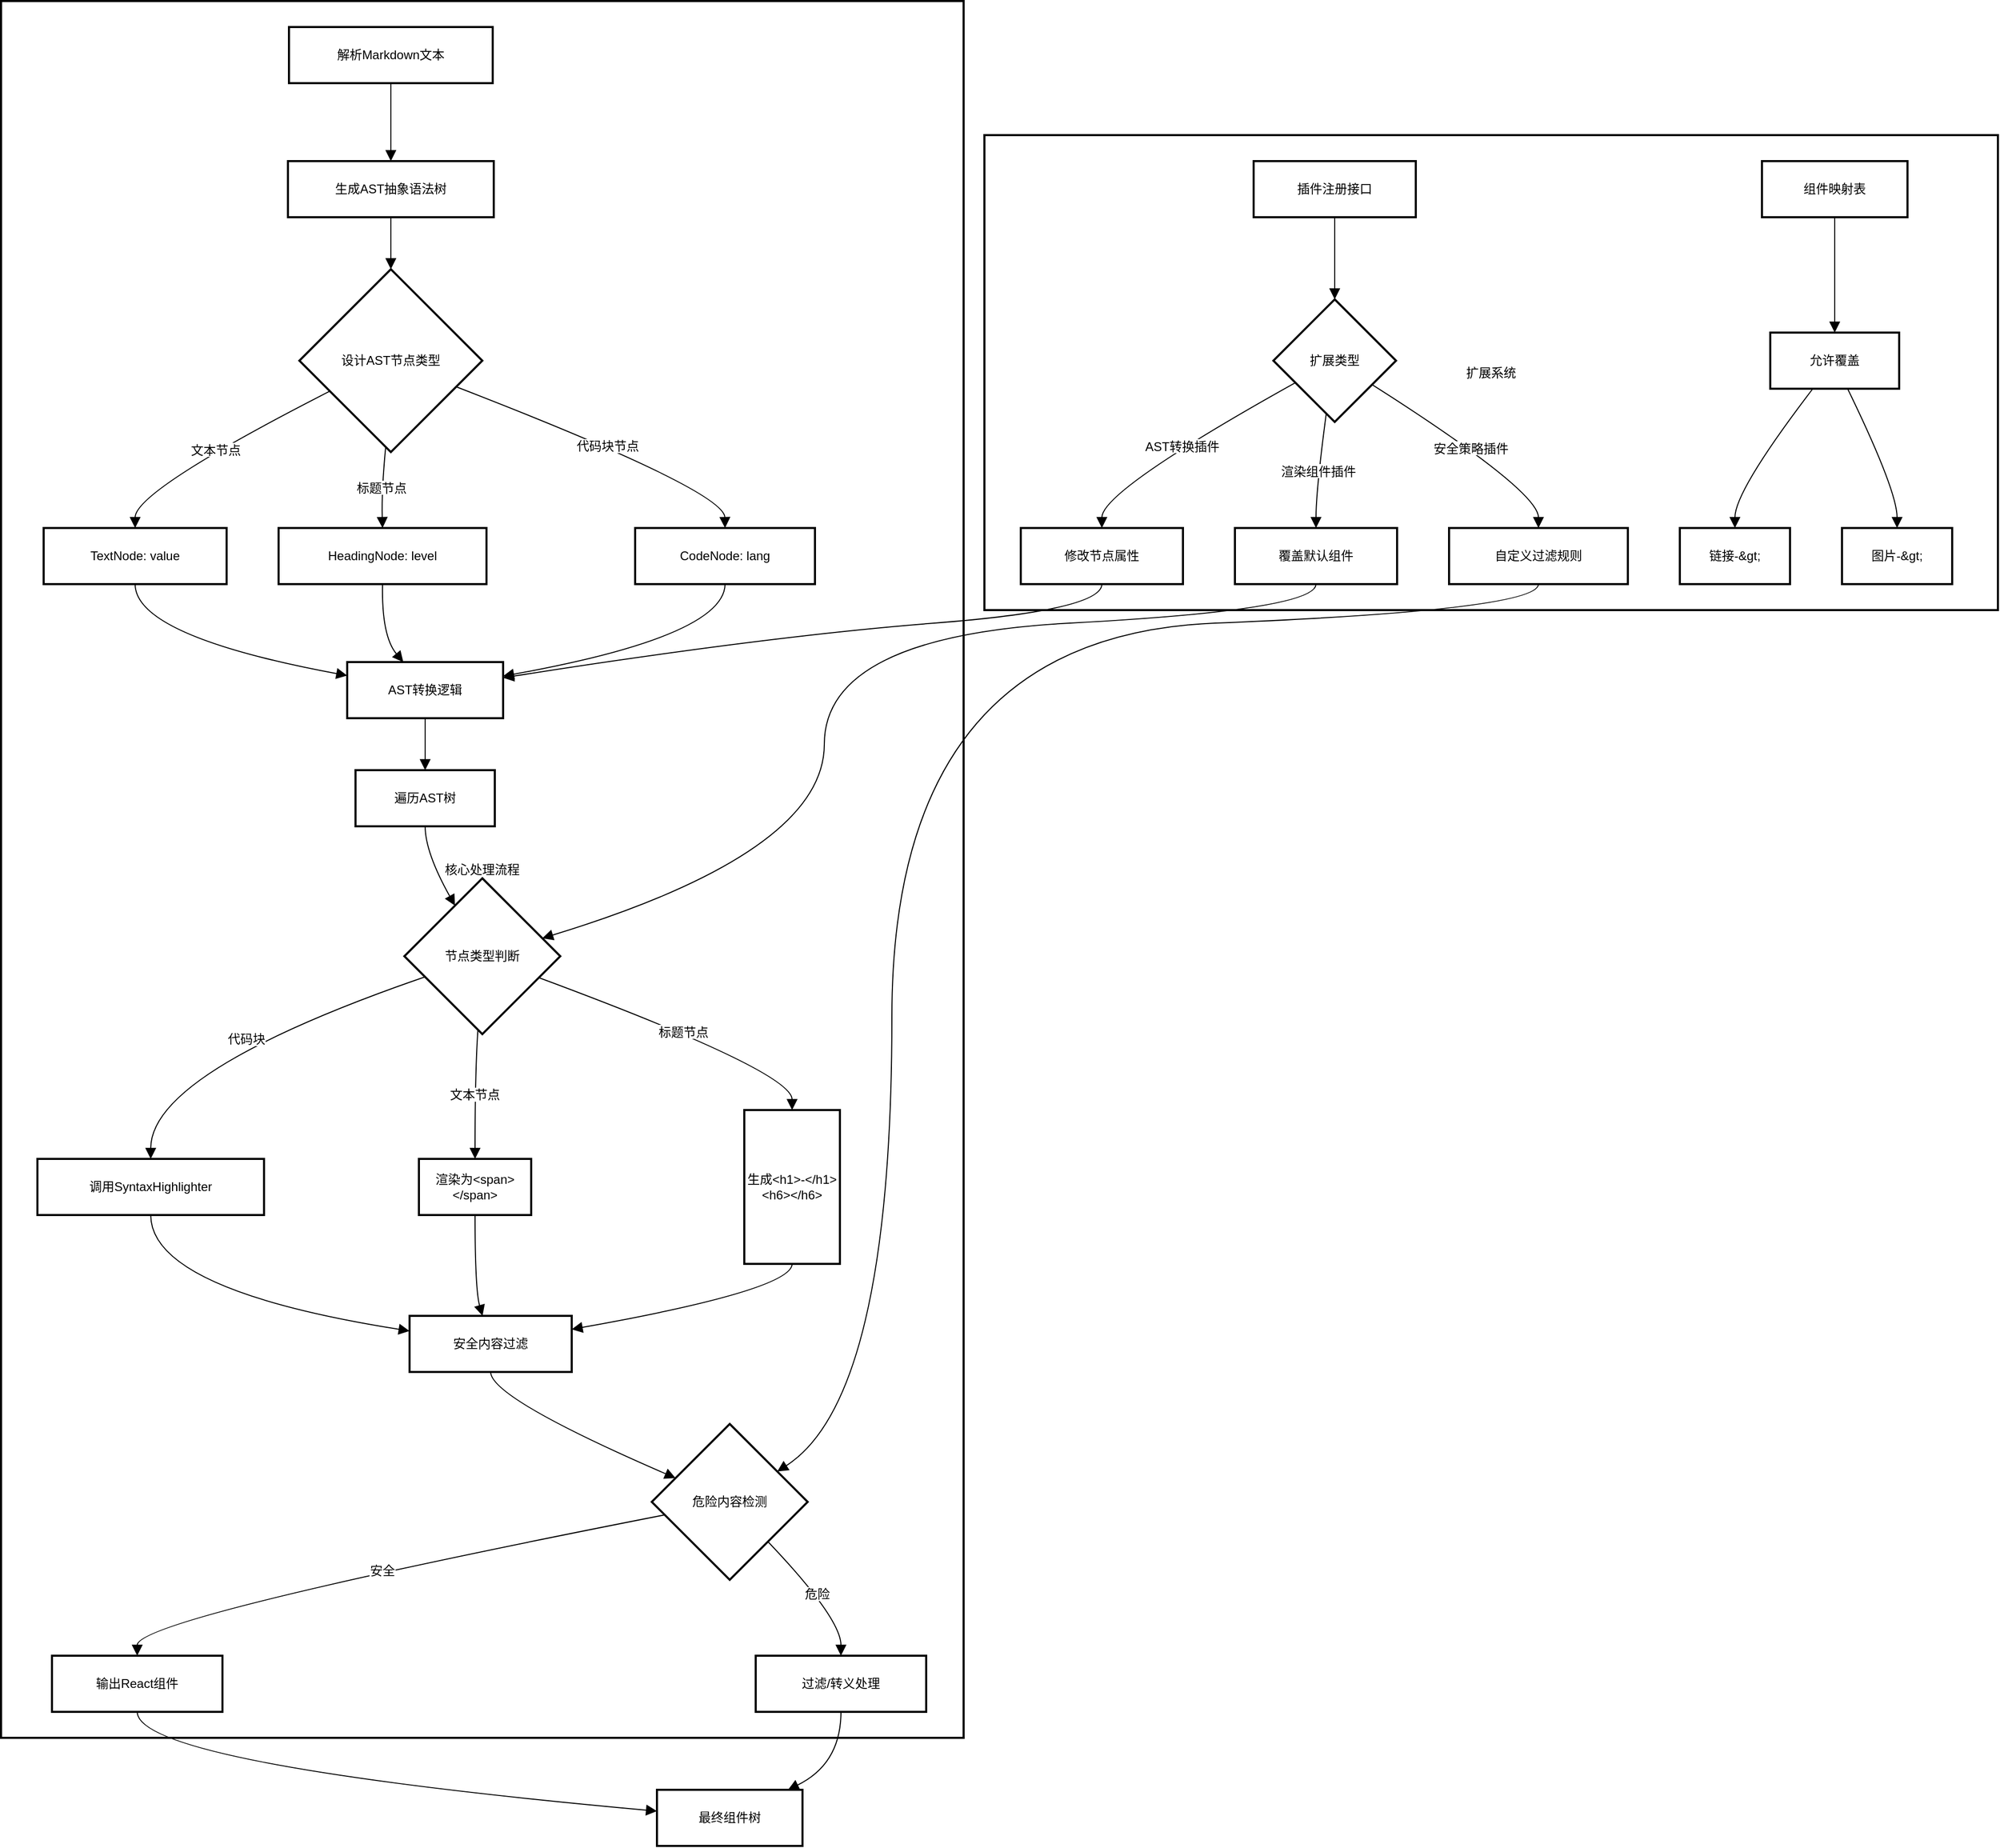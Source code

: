 <mxfile version="26.2.8">
  <diagram name="第 1 页" id="Wi9txF0giXQRNz0Yijz0">
    <mxGraphModel dx="2954" dy="1661" grid="0" gridSize="10" guides="1" tooltips="1" connect="1" arrows="1" fold="1" page="0" pageScale="1" pageWidth="1169" pageHeight="827" math="0" shadow="0">
      <root>
        <mxCell id="0" />
        <mxCell id="1" parent="0" />
        <mxCell id="5-j3a0Fay3BVGRqRBphG-1" value="扩展系统" style="whiteSpace=wrap;strokeWidth=2;" vertex="1" parent="1">
          <mxGeometry x="966" y="149" width="975" height="457" as="geometry" />
        </mxCell>
        <mxCell id="5-j3a0Fay3BVGRqRBphG-2" value="核心处理流程" style="whiteSpace=wrap;strokeWidth=2;" vertex="1" parent="1">
          <mxGeometry x="20" y="20" width="926" height="1671" as="geometry" />
        </mxCell>
        <mxCell id="5-j3a0Fay3BVGRqRBphG-3" value="解析Markdown文本" style="whiteSpace=wrap;strokeWidth=2;" vertex="1" parent="1">
          <mxGeometry x="297" y="45" width="196" height="54" as="geometry" />
        </mxCell>
        <mxCell id="5-j3a0Fay3BVGRqRBphG-4" value="生成AST抽象语法树" style="whiteSpace=wrap;strokeWidth=2;" vertex="1" parent="1">
          <mxGeometry x="296" y="174" width="198" height="54" as="geometry" />
        </mxCell>
        <mxCell id="5-j3a0Fay3BVGRqRBphG-5" value="设计AST节点类型" style="rhombus;strokeWidth=2;whiteSpace=wrap;" vertex="1" parent="1">
          <mxGeometry x="307" y="278" width="176" height="176" as="geometry" />
        </mxCell>
        <mxCell id="5-j3a0Fay3BVGRqRBphG-6" value="TextNode: value" style="whiteSpace=wrap;strokeWidth=2;" vertex="1" parent="1">
          <mxGeometry x="61" y="527" width="176" height="54" as="geometry" />
        </mxCell>
        <mxCell id="5-j3a0Fay3BVGRqRBphG-7" value="HeadingNode: level" style="whiteSpace=wrap;strokeWidth=2;" vertex="1" parent="1">
          <mxGeometry x="287" y="527" width="200" height="54" as="geometry" />
        </mxCell>
        <mxCell id="5-j3a0Fay3BVGRqRBphG-8" value="CodeNode: lang" style="whiteSpace=wrap;strokeWidth=2;" vertex="1" parent="1">
          <mxGeometry x="630" y="527" width="173" height="54" as="geometry" />
        </mxCell>
        <mxCell id="5-j3a0Fay3BVGRqRBphG-9" value="AST转换逻辑" style="whiteSpace=wrap;strokeWidth=2;" vertex="1" parent="1">
          <mxGeometry x="353" y="656" width="150" height="54" as="geometry" />
        </mxCell>
        <mxCell id="5-j3a0Fay3BVGRqRBphG-10" value="遍历AST树" style="whiteSpace=wrap;strokeWidth=2;" vertex="1" parent="1">
          <mxGeometry x="361" y="760" width="134" height="54" as="geometry" />
        </mxCell>
        <mxCell id="5-j3a0Fay3BVGRqRBphG-11" value="节点类型判断" style="rhombus;strokeWidth=2;whiteSpace=wrap;" vertex="1" parent="1">
          <mxGeometry x="408" y="864" width="150" height="150" as="geometry" />
        </mxCell>
        <mxCell id="5-j3a0Fay3BVGRqRBphG-12" value="渲染为&lt;span&gt;&lt;/span&gt;" style="whiteSpace=wrap;strokeWidth=2;" vertex="1" parent="1">
          <mxGeometry x="422" y="1134" width="108" height="54" as="geometry" />
        </mxCell>
        <mxCell id="5-j3a0Fay3BVGRqRBphG-13" value="生成&lt;h1&gt;-&lt;/h1&gt;&lt;h6&gt;&lt;/h6&gt;" style="whiteSpace=wrap;strokeWidth=2;" vertex="1" parent="1">
          <mxGeometry x="735" y="1087" width="92" height="148" as="geometry" />
        </mxCell>
        <mxCell id="5-j3a0Fay3BVGRqRBphG-14" value="调用SyntaxHighlighter" style="whiteSpace=wrap;strokeWidth=2;" vertex="1" parent="1">
          <mxGeometry x="55" y="1134" width="218" height="54" as="geometry" />
        </mxCell>
        <mxCell id="5-j3a0Fay3BVGRqRBphG-15" value="安全内容过滤" style="whiteSpace=wrap;strokeWidth=2;" vertex="1" parent="1">
          <mxGeometry x="413" y="1285" width="156" height="54" as="geometry" />
        </mxCell>
        <mxCell id="5-j3a0Fay3BVGRqRBphG-16" value="危险内容检测" style="rhombus;strokeWidth=2;whiteSpace=wrap;" vertex="1" parent="1">
          <mxGeometry x="646" y="1389" width="150" height="150" as="geometry" />
        </mxCell>
        <mxCell id="5-j3a0Fay3BVGRqRBphG-17" value="输出React组件" style="whiteSpace=wrap;strokeWidth=2;" vertex="1" parent="1">
          <mxGeometry x="69" y="1612" width="164" height="54" as="geometry" />
        </mxCell>
        <mxCell id="5-j3a0Fay3BVGRqRBphG-18" value="过滤/转义处理" style="whiteSpace=wrap;strokeWidth=2;" vertex="1" parent="1">
          <mxGeometry x="746" y="1612" width="164" height="54" as="geometry" />
        </mxCell>
        <mxCell id="5-j3a0Fay3BVGRqRBphG-19" value="插件注册接口" style="whiteSpace=wrap;strokeWidth=2;" vertex="1" parent="1">
          <mxGeometry x="1225" y="174" width="156" height="54" as="geometry" />
        </mxCell>
        <mxCell id="5-j3a0Fay3BVGRqRBphG-20" value="扩展类型" style="rhombus;strokeWidth=2;whiteSpace=wrap;" vertex="1" parent="1">
          <mxGeometry x="1244" y="307" width="118" height="118" as="geometry" />
        </mxCell>
        <mxCell id="5-j3a0Fay3BVGRqRBphG-21" value="修改节点属性" style="whiteSpace=wrap;strokeWidth=2;" vertex="1" parent="1">
          <mxGeometry x="1001" y="527" width="156" height="54" as="geometry" />
        </mxCell>
        <mxCell id="5-j3a0Fay3BVGRqRBphG-22" value="覆盖默认组件" style="whiteSpace=wrap;strokeWidth=2;" vertex="1" parent="1">
          <mxGeometry x="1207" y="527" width="156" height="54" as="geometry" />
        </mxCell>
        <mxCell id="5-j3a0Fay3BVGRqRBphG-23" value="自定义过滤规则" style="whiteSpace=wrap;strokeWidth=2;" vertex="1" parent="1">
          <mxGeometry x="1413" y="527" width="172" height="54" as="geometry" />
        </mxCell>
        <mxCell id="5-j3a0Fay3BVGRqRBphG-24" value="组件映射表" style="whiteSpace=wrap;strokeWidth=2;" vertex="1" parent="1">
          <mxGeometry x="1714" y="174" width="140" height="54" as="geometry" />
        </mxCell>
        <mxCell id="5-j3a0Fay3BVGRqRBphG-25" value="允许覆盖" style="whiteSpace=wrap;strokeWidth=2;" vertex="1" parent="1">
          <mxGeometry x="1722" y="339" width="124" height="54" as="geometry" />
        </mxCell>
        <mxCell id="5-j3a0Fay3BVGRqRBphG-26" value="链接-&amp;gt;" style="whiteSpace=wrap;strokeWidth=2;" vertex="1" parent="1">
          <mxGeometry x="1635" y="527" width="106" height="54" as="geometry" />
        </mxCell>
        <mxCell id="5-j3a0Fay3BVGRqRBphG-27" value="图片-&amp;gt;" style="whiteSpace=wrap;strokeWidth=2;" vertex="1" parent="1">
          <mxGeometry x="1791" y="527" width="106" height="54" as="geometry" />
        </mxCell>
        <mxCell id="5-j3a0Fay3BVGRqRBphG-28" value="最终组件树" style="whiteSpace=wrap;strokeWidth=2;" vertex="1" parent="1">
          <mxGeometry x="651" y="1741" width="140" height="54" as="geometry" />
        </mxCell>
        <mxCell id="5-j3a0Fay3BVGRqRBphG-29" value="" style="curved=1;startArrow=none;endArrow=block;exitX=0.5;exitY=1;entryX=0.5;entryY=0;rounded=0;fontSize=12;startSize=8;endSize=8;" edge="1" parent="1" source="5-j3a0Fay3BVGRqRBphG-3" target="5-j3a0Fay3BVGRqRBphG-4">
          <mxGeometry relative="1" as="geometry">
            <Array as="points" />
          </mxGeometry>
        </mxCell>
        <mxCell id="5-j3a0Fay3BVGRqRBphG-30" value="" style="curved=1;startArrow=none;endArrow=block;exitX=0.5;exitY=1;entryX=0.5;entryY=0;rounded=0;fontSize=12;startSize=8;endSize=8;" edge="1" parent="1" source="5-j3a0Fay3BVGRqRBphG-4" target="5-j3a0Fay3BVGRqRBphG-5">
          <mxGeometry relative="1" as="geometry">
            <Array as="points" />
          </mxGeometry>
        </mxCell>
        <mxCell id="5-j3a0Fay3BVGRqRBphG-31" value="文本节点" style="curved=1;startArrow=none;endArrow=block;exitX=0;exitY=0.75;entryX=0.5;entryY=0;rounded=0;fontSize=12;startSize=8;endSize=8;" edge="1" parent="1" source="5-j3a0Fay3BVGRqRBphG-5" target="5-j3a0Fay3BVGRqRBphG-6">
          <mxGeometry relative="1" as="geometry">
            <Array as="points">
              <mxPoint x="149" y="491" />
            </Array>
          </mxGeometry>
        </mxCell>
        <mxCell id="5-j3a0Fay3BVGRqRBphG-32" value="标题节点" style="curved=1;startArrow=none;endArrow=block;exitX=0.47;exitY=1;entryX=0.5;entryY=0;rounded=0;fontSize=12;startSize=8;endSize=8;" edge="1" parent="1" source="5-j3a0Fay3BVGRqRBphG-5" target="5-j3a0Fay3BVGRqRBphG-7">
          <mxGeometry relative="1" as="geometry">
            <Array as="points">
              <mxPoint x="386" y="491" />
            </Array>
          </mxGeometry>
        </mxCell>
        <mxCell id="5-j3a0Fay3BVGRqRBphG-33" value="代码块节点" style="curved=1;startArrow=none;endArrow=block;exitX=1;exitY=0.7;entryX=0.5;entryY=0;rounded=0;fontSize=12;startSize=8;endSize=8;" edge="1" parent="1" source="5-j3a0Fay3BVGRqRBphG-5" target="5-j3a0Fay3BVGRqRBphG-8">
          <mxGeometry relative="1" as="geometry">
            <Array as="points">
              <mxPoint x="716" y="491" />
            </Array>
          </mxGeometry>
        </mxCell>
        <mxCell id="5-j3a0Fay3BVGRqRBphG-34" value="" style="curved=1;startArrow=none;endArrow=block;exitX=0.5;exitY=1;entryX=0;entryY=0.24;rounded=0;fontSize=12;startSize=8;endSize=8;" edge="1" parent="1" source="5-j3a0Fay3BVGRqRBphG-6" target="5-j3a0Fay3BVGRqRBphG-9">
          <mxGeometry relative="1" as="geometry">
            <Array as="points">
              <mxPoint x="149" y="631" />
            </Array>
          </mxGeometry>
        </mxCell>
        <mxCell id="5-j3a0Fay3BVGRqRBphG-35" value="" style="curved=1;startArrow=none;endArrow=block;exitX=0.5;exitY=1;entryX=0.36;entryY=0;rounded=0;fontSize=12;startSize=8;endSize=8;" edge="1" parent="1" source="5-j3a0Fay3BVGRqRBphG-7" target="5-j3a0Fay3BVGRqRBphG-9">
          <mxGeometry relative="1" as="geometry">
            <Array as="points">
              <mxPoint x="386" y="631" />
            </Array>
          </mxGeometry>
        </mxCell>
        <mxCell id="5-j3a0Fay3BVGRqRBphG-36" value="" style="curved=1;startArrow=none;endArrow=block;exitX=0.5;exitY=1;entryX=1;entryY=0.25;rounded=0;fontSize=12;startSize=8;endSize=8;" edge="1" parent="1" source="5-j3a0Fay3BVGRqRBphG-8" target="5-j3a0Fay3BVGRqRBphG-9">
          <mxGeometry relative="1" as="geometry">
            <Array as="points">
              <mxPoint x="716" y="631" />
            </Array>
          </mxGeometry>
        </mxCell>
        <mxCell id="5-j3a0Fay3BVGRqRBphG-37" value="" style="curved=1;startArrow=none;endArrow=block;exitX=0.5;exitY=1;entryX=0.5;entryY=0;rounded=0;fontSize=12;startSize=8;endSize=8;" edge="1" parent="1" source="5-j3a0Fay3BVGRqRBphG-9" target="5-j3a0Fay3BVGRqRBphG-10">
          <mxGeometry relative="1" as="geometry">
            <Array as="points" />
          </mxGeometry>
        </mxCell>
        <mxCell id="5-j3a0Fay3BVGRqRBphG-38" value="" style="curved=1;startArrow=none;endArrow=block;exitX=0.5;exitY=1;entryX=0.23;entryY=0;rounded=0;fontSize=12;startSize=8;endSize=8;" edge="1" parent="1" source="5-j3a0Fay3BVGRqRBphG-10" target="5-j3a0Fay3BVGRqRBphG-11">
          <mxGeometry relative="1" as="geometry">
            <Array as="points">
              <mxPoint x="428" y="839" />
            </Array>
          </mxGeometry>
        </mxCell>
        <mxCell id="5-j3a0Fay3BVGRqRBphG-39" value="文本节点" style="curved=1;startArrow=none;endArrow=block;exitX=0.47;exitY=1;entryX=0.5;entryY=0;rounded=0;fontSize=12;startSize=8;endSize=8;" edge="1" parent="1" source="5-j3a0Fay3BVGRqRBphG-11" target="5-j3a0Fay3BVGRqRBphG-12">
          <mxGeometry relative="1" as="geometry">
            <Array as="points">
              <mxPoint x="476" y="1050" />
            </Array>
          </mxGeometry>
        </mxCell>
        <mxCell id="5-j3a0Fay3BVGRqRBphG-40" value="标题节点" style="curved=1;startArrow=none;endArrow=block;exitX=1;exitY=0.69;entryX=0.5;entryY=0;rounded=0;fontSize=12;startSize=8;endSize=8;" edge="1" parent="1" source="5-j3a0Fay3BVGRqRBphG-11" target="5-j3a0Fay3BVGRqRBphG-13">
          <mxGeometry relative="1" as="geometry">
            <Array as="points">
              <mxPoint x="781" y="1050" />
            </Array>
          </mxGeometry>
        </mxCell>
        <mxCell id="5-j3a0Fay3BVGRqRBphG-41" value="代码块" style="curved=1;startArrow=none;endArrow=block;exitX=0;exitY=0.68;entryX=0.5;entryY=0;rounded=0;fontSize=12;startSize=8;endSize=8;" edge="1" parent="1" source="5-j3a0Fay3BVGRqRBphG-11" target="5-j3a0Fay3BVGRqRBphG-14">
          <mxGeometry relative="1" as="geometry">
            <Array as="points">
              <mxPoint x="164" y="1050" />
            </Array>
          </mxGeometry>
        </mxCell>
        <mxCell id="5-j3a0Fay3BVGRqRBphG-42" value="" style="curved=1;startArrow=none;endArrow=block;exitX=0.5;exitY=1;entryX=0;entryY=0.27;rounded=0;fontSize=12;startSize=8;endSize=8;" edge="1" parent="1" source="5-j3a0Fay3BVGRqRBphG-14" target="5-j3a0Fay3BVGRqRBphG-15">
          <mxGeometry relative="1" as="geometry">
            <Array as="points">
              <mxPoint x="164" y="1260" />
            </Array>
          </mxGeometry>
        </mxCell>
        <mxCell id="5-j3a0Fay3BVGRqRBphG-43" value="" style="curved=1;startArrow=none;endArrow=block;exitX=0.5;exitY=1;entryX=0.45;entryY=0;rounded=0;fontSize=12;startSize=8;endSize=8;" edge="1" parent="1" source="5-j3a0Fay3BVGRqRBphG-12" target="5-j3a0Fay3BVGRqRBphG-15">
          <mxGeometry relative="1" as="geometry">
            <Array as="points">
              <mxPoint x="476" y="1260" />
            </Array>
          </mxGeometry>
        </mxCell>
        <mxCell id="5-j3a0Fay3BVGRqRBphG-44" value="" style="curved=1;startArrow=none;endArrow=block;exitX=0.5;exitY=1;entryX=1;entryY=0.24;rounded=0;fontSize=12;startSize=8;endSize=8;" edge="1" parent="1" source="5-j3a0Fay3BVGRqRBphG-13" target="5-j3a0Fay3BVGRqRBphG-15">
          <mxGeometry relative="1" as="geometry">
            <Array as="points">
              <mxPoint x="781" y="1260" />
            </Array>
          </mxGeometry>
        </mxCell>
        <mxCell id="5-j3a0Fay3BVGRqRBphG-45" value="" style="curved=1;startArrow=none;endArrow=block;exitX=0.5;exitY=1;entryX=0;entryY=0.28;rounded=0;fontSize=12;startSize=8;endSize=8;" edge="1" parent="1" source="5-j3a0Fay3BVGRqRBphG-15" target="5-j3a0Fay3BVGRqRBphG-16">
          <mxGeometry relative="1" as="geometry">
            <Array as="points">
              <mxPoint x="491" y="1364" />
            </Array>
          </mxGeometry>
        </mxCell>
        <mxCell id="5-j3a0Fay3BVGRqRBphG-46" value="安全" style="curved=1;startArrow=none;endArrow=block;exitX=0;exitY=0.6;entryX=0.5;entryY=0;rounded=0;fontSize=12;startSize=8;endSize=8;" edge="1" parent="1" source="5-j3a0Fay3BVGRqRBphG-16" target="5-j3a0Fay3BVGRqRBphG-17">
          <mxGeometry relative="1" as="geometry">
            <Array as="points">
              <mxPoint x="151" y="1576" />
            </Array>
          </mxGeometry>
        </mxCell>
        <mxCell id="5-j3a0Fay3BVGRqRBphG-47" value="危险" style="curved=1;startArrow=none;endArrow=block;exitX=0.98;exitY=1;entryX=0.5;entryY=0;rounded=0;fontSize=12;startSize=8;endSize=8;" edge="1" parent="1" source="5-j3a0Fay3BVGRqRBphG-16" target="5-j3a0Fay3BVGRqRBphG-18">
          <mxGeometry relative="1" as="geometry">
            <Array as="points">
              <mxPoint x="828" y="1576" />
            </Array>
          </mxGeometry>
        </mxCell>
        <mxCell id="5-j3a0Fay3BVGRqRBphG-48" value="" style="curved=1;startArrow=none;endArrow=block;exitX=0.5;exitY=1;entryX=0.5;entryY=0;rounded=0;fontSize=12;startSize=8;endSize=8;" edge="1" parent="1" source="5-j3a0Fay3BVGRqRBphG-19" target="5-j3a0Fay3BVGRqRBphG-20">
          <mxGeometry relative="1" as="geometry">
            <Array as="points" />
          </mxGeometry>
        </mxCell>
        <mxCell id="5-j3a0Fay3BVGRqRBphG-49" value="AST转换插件" style="curved=1;startArrow=none;endArrow=block;exitX=0;exitY=0.78;entryX=0.5;entryY=0;rounded=0;fontSize=12;startSize=8;endSize=8;" edge="1" parent="1" source="5-j3a0Fay3BVGRqRBphG-20" target="5-j3a0Fay3BVGRqRBphG-21">
          <mxGeometry relative="1" as="geometry">
            <Array as="points">
              <mxPoint x="1079" y="491" />
            </Array>
          </mxGeometry>
        </mxCell>
        <mxCell id="5-j3a0Fay3BVGRqRBphG-50" value="渲染组件插件" style="curved=1;startArrow=none;endArrow=block;exitX=0.42;exitY=1;entryX=0.5;entryY=0;rounded=0;fontSize=12;startSize=8;endSize=8;" edge="1" parent="1" source="5-j3a0Fay3BVGRqRBphG-20" target="5-j3a0Fay3BVGRqRBphG-22">
          <mxGeometry relative="1" as="geometry">
            <Array as="points">
              <mxPoint x="1285" y="491" />
            </Array>
          </mxGeometry>
        </mxCell>
        <mxCell id="5-j3a0Fay3BVGRqRBphG-51" value="安全策略插件" style="curved=1;startArrow=none;endArrow=block;exitX=1;exitY=0.82;entryX=0.5;entryY=0;rounded=0;fontSize=12;startSize=8;endSize=8;" edge="1" parent="1" source="5-j3a0Fay3BVGRqRBphG-20" target="5-j3a0Fay3BVGRqRBphG-23">
          <mxGeometry relative="1" as="geometry">
            <Array as="points">
              <mxPoint x="1499" y="491" />
            </Array>
          </mxGeometry>
        </mxCell>
        <mxCell id="5-j3a0Fay3BVGRqRBphG-52" value="" style="curved=1;startArrow=none;endArrow=block;exitX=0.5;exitY=1;entryX=0.5;entryY=0;rounded=0;fontSize=12;startSize=8;endSize=8;" edge="1" parent="1" source="5-j3a0Fay3BVGRqRBphG-24" target="5-j3a0Fay3BVGRqRBphG-25">
          <mxGeometry relative="1" as="geometry">
            <Array as="points" />
          </mxGeometry>
        </mxCell>
        <mxCell id="5-j3a0Fay3BVGRqRBphG-53" value="" style="curved=1;startArrow=none;endArrow=block;exitX=0.33;exitY=1;entryX=0.5;entryY=0;rounded=0;fontSize=12;startSize=8;endSize=8;" edge="1" parent="1" source="5-j3a0Fay3BVGRqRBphG-25" target="5-j3a0Fay3BVGRqRBphG-26">
          <mxGeometry relative="1" as="geometry">
            <Array as="points">
              <mxPoint x="1688" y="491" />
            </Array>
          </mxGeometry>
        </mxCell>
        <mxCell id="5-j3a0Fay3BVGRqRBphG-54" value="" style="curved=1;startArrow=none;endArrow=block;exitX=0.6;exitY=1;entryX=0.5;entryY=0;rounded=0;fontSize=12;startSize=8;endSize=8;" edge="1" parent="1" source="5-j3a0Fay3BVGRqRBphG-25" target="5-j3a0Fay3BVGRqRBphG-27">
          <mxGeometry relative="1" as="geometry">
            <Array as="points">
              <mxPoint x="1844" y="491" />
            </Array>
          </mxGeometry>
        </mxCell>
        <mxCell id="5-j3a0Fay3BVGRqRBphG-55" value="" style="curved=1;startArrow=none;endArrow=block;exitX=0.5;exitY=1;entryX=0;entryY=0.38;rounded=0;fontSize=12;startSize=8;endSize=8;" edge="1" parent="1" source="5-j3a0Fay3BVGRqRBphG-17" target="5-j3a0Fay3BVGRqRBphG-28">
          <mxGeometry relative="1" as="geometry">
            <Array as="points">
              <mxPoint x="151" y="1716" />
            </Array>
          </mxGeometry>
        </mxCell>
        <mxCell id="5-j3a0Fay3BVGRqRBphG-56" value="" style="curved=1;startArrow=none;endArrow=block;exitX=0.5;exitY=1;entryX=0.9;entryY=0;rounded=0;fontSize=12;startSize=8;endSize=8;" edge="1" parent="1" source="5-j3a0Fay3BVGRqRBphG-18" target="5-j3a0Fay3BVGRqRBphG-28">
          <mxGeometry relative="1" as="geometry">
            <Array as="points">
              <mxPoint x="828" y="1716" />
            </Array>
          </mxGeometry>
        </mxCell>
        <mxCell id="5-j3a0Fay3BVGRqRBphG-57" value="" style="curved=1;startArrow=none;endArrow=block;exitX=0.5;exitY=1;entryX=1;entryY=0.28;rounded=0;fontSize=12;startSize=8;endSize=8;" edge="1" parent="1" source="5-j3a0Fay3BVGRqRBphG-21" target="5-j3a0Fay3BVGRqRBphG-9">
          <mxGeometry relative="1" as="geometry">
            <Array as="points">
              <mxPoint x="1079" y="606" />
              <mxPoint x="757" y="631" />
            </Array>
          </mxGeometry>
        </mxCell>
        <mxCell id="5-j3a0Fay3BVGRqRBphG-58" value="" style="curved=1;startArrow=none;endArrow=block;exitX=0.5;exitY=1;entryX=1;entryY=0.35;rounded=0;fontSize=12;startSize=8;endSize=8;" edge="1" parent="1" source="5-j3a0Fay3BVGRqRBphG-22" target="5-j3a0Fay3BVGRqRBphG-11">
          <mxGeometry relative="1" as="geometry">
            <Array as="points">
              <mxPoint x="1285" y="606" />
              <mxPoint x="812" y="631" />
              <mxPoint x="812" y="839" />
            </Array>
          </mxGeometry>
        </mxCell>
        <mxCell id="5-j3a0Fay3BVGRqRBphG-59" value="" style="curved=1;startArrow=none;endArrow=block;exitX=0.5;exitY=1;entryX=1;entryY=0.18;rounded=0;fontSize=12;startSize=8;endSize=8;" edge="1" parent="1" source="5-j3a0Fay3BVGRqRBphG-23" target="5-j3a0Fay3BVGRqRBphG-16">
          <mxGeometry relative="1" as="geometry">
            <Array as="points">
              <mxPoint x="1499" y="606" />
              <mxPoint x="877" y="631" />
              <mxPoint x="877" y="1364" />
            </Array>
          </mxGeometry>
        </mxCell>
      </root>
    </mxGraphModel>
  </diagram>
</mxfile>
